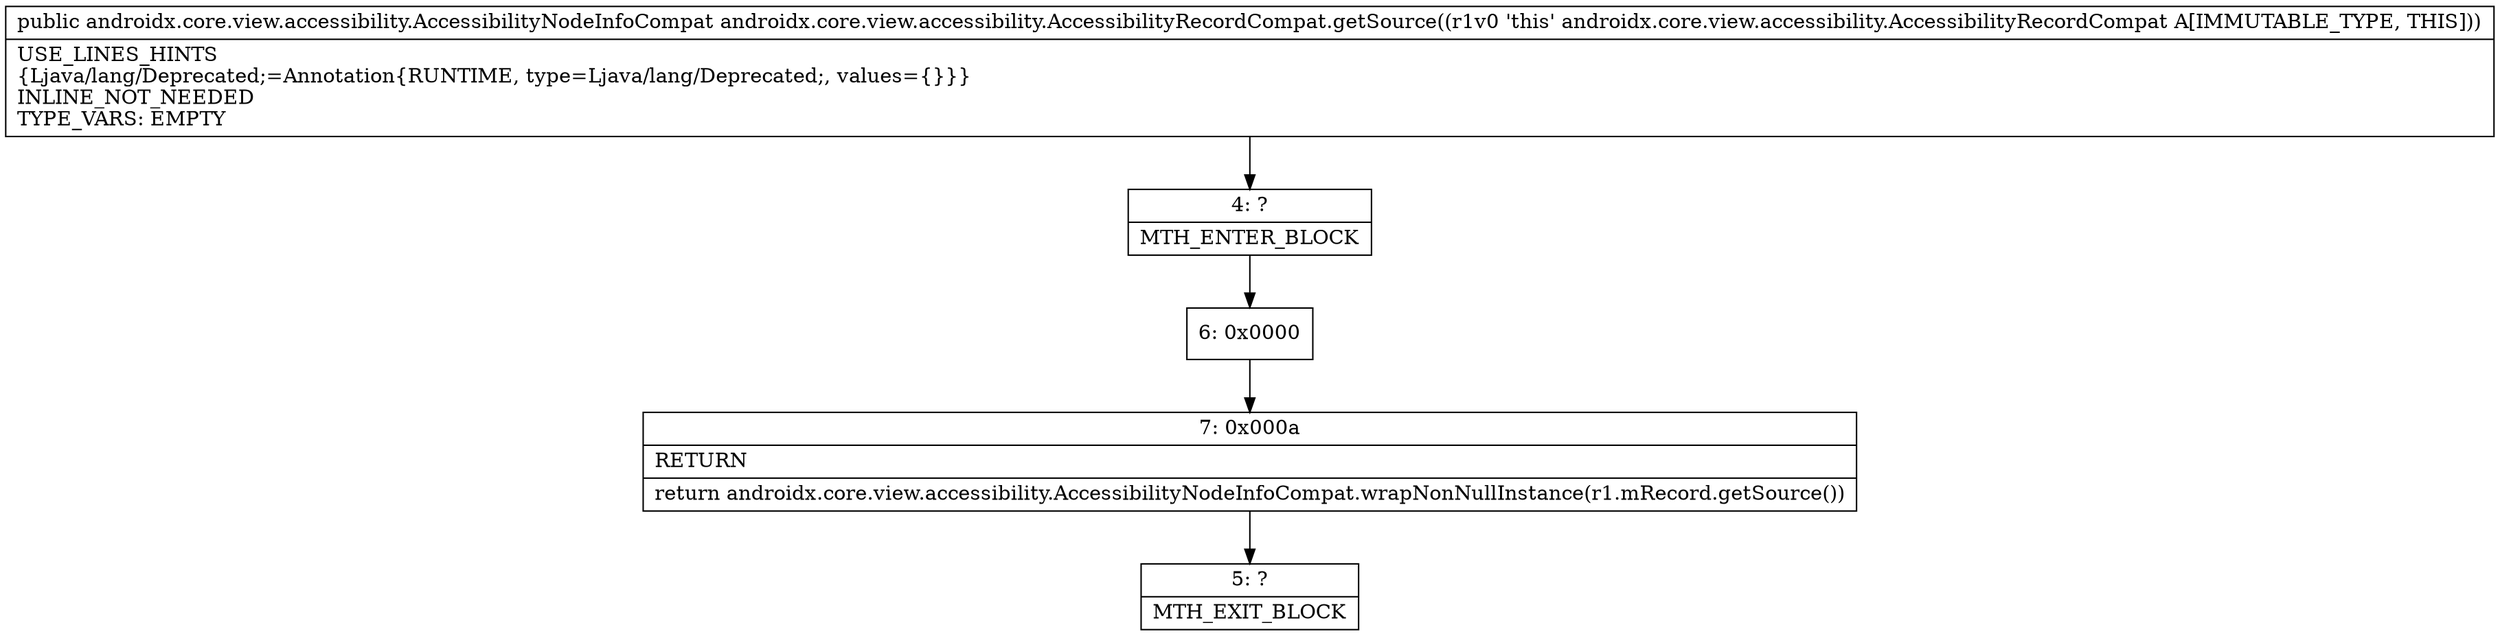 digraph "CFG forandroidx.core.view.accessibility.AccessibilityRecordCompat.getSource()Landroidx\/core\/view\/accessibility\/AccessibilityNodeInfoCompat;" {
Node_4 [shape=record,label="{4\:\ ?|MTH_ENTER_BLOCK\l}"];
Node_6 [shape=record,label="{6\:\ 0x0000}"];
Node_7 [shape=record,label="{7\:\ 0x000a|RETURN\l|return androidx.core.view.accessibility.AccessibilityNodeInfoCompat.wrapNonNullInstance(r1.mRecord.getSource())\l}"];
Node_5 [shape=record,label="{5\:\ ?|MTH_EXIT_BLOCK\l}"];
MethodNode[shape=record,label="{public androidx.core.view.accessibility.AccessibilityNodeInfoCompat androidx.core.view.accessibility.AccessibilityRecordCompat.getSource((r1v0 'this' androidx.core.view.accessibility.AccessibilityRecordCompat A[IMMUTABLE_TYPE, THIS]))  | USE_LINES_HINTS\l\{Ljava\/lang\/Deprecated;=Annotation\{RUNTIME, type=Ljava\/lang\/Deprecated;, values=\{\}\}\}\lINLINE_NOT_NEEDED\lTYPE_VARS: EMPTY\l}"];
MethodNode -> Node_4;Node_4 -> Node_6;
Node_6 -> Node_7;
Node_7 -> Node_5;
}


